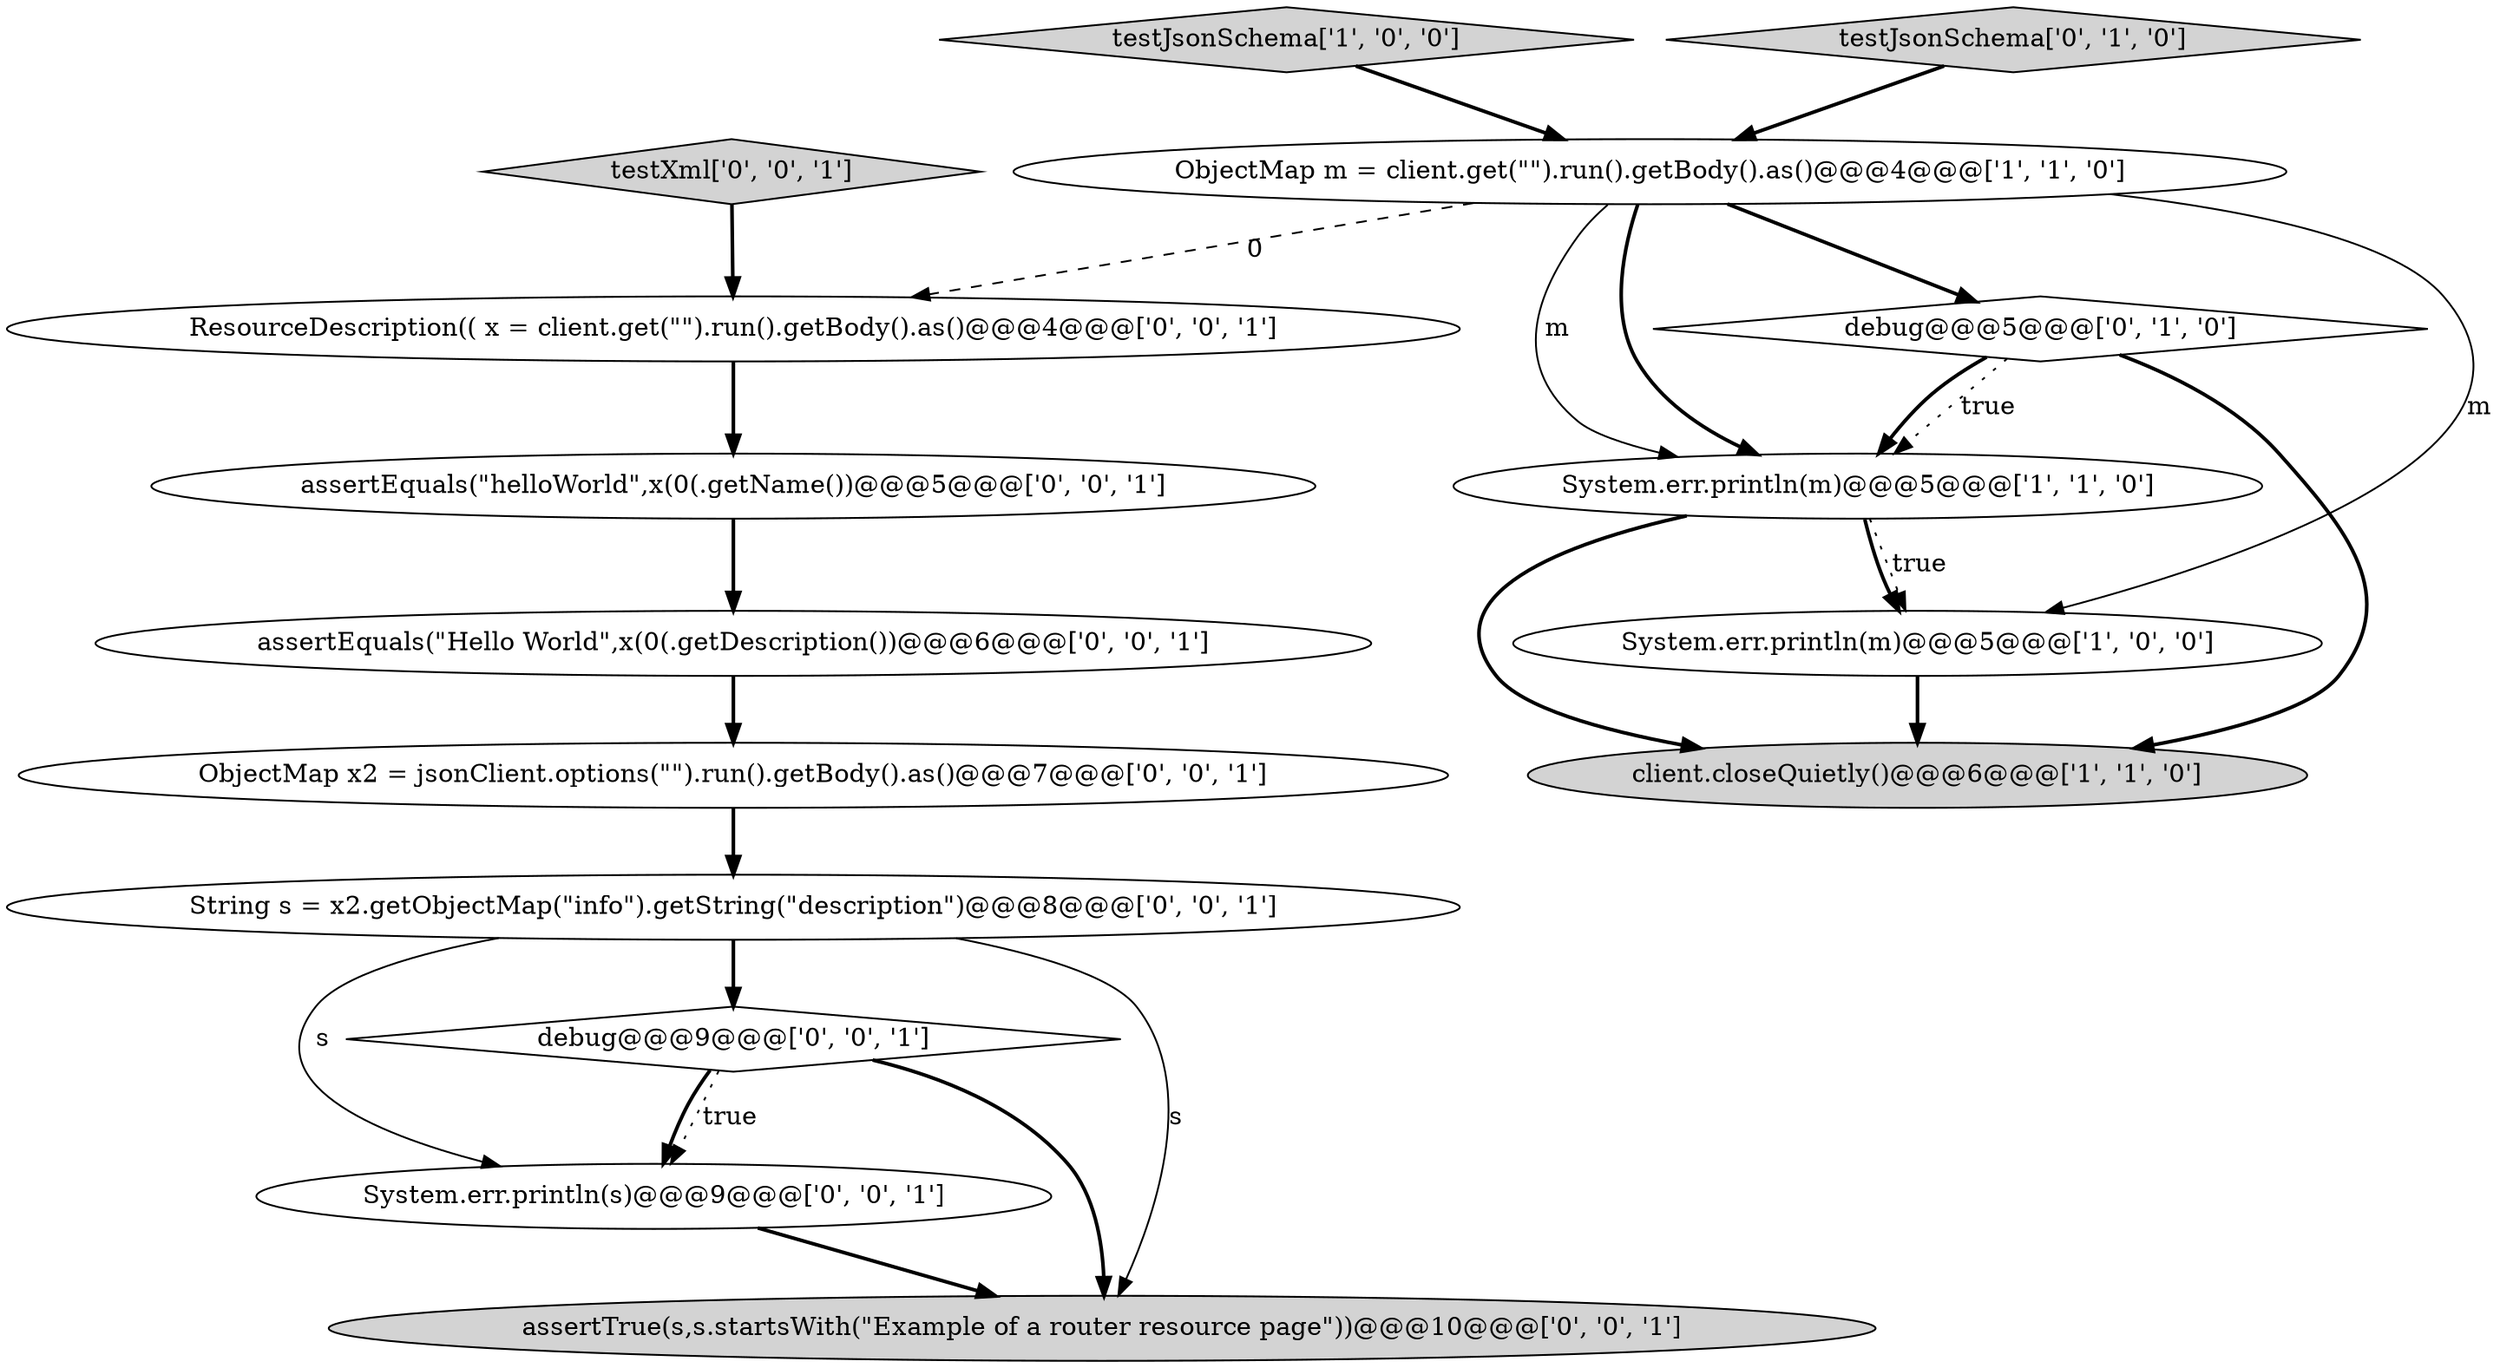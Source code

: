digraph {
7 [style = filled, label = "ObjectMap x2 = jsonClient.options(\"\").run().getBody().as()@@@7@@@['0', '0', '1']", fillcolor = white, shape = ellipse image = "AAA0AAABBB3BBB"];
8 [style = filled, label = "assertEquals(\"helloWorld\",x(0(.getName())@@@5@@@['0', '0', '1']", fillcolor = white, shape = ellipse image = "AAA0AAABBB3BBB"];
1 [style = filled, label = "System.err.println(m)@@@5@@@['1', '0', '0']", fillcolor = white, shape = ellipse image = "AAA0AAABBB1BBB"];
13 [style = filled, label = "debug@@@9@@@['0', '0', '1']", fillcolor = white, shape = diamond image = "AAA0AAABBB3BBB"];
15 [style = filled, label = "testXml['0', '0', '1']", fillcolor = lightgray, shape = diamond image = "AAA0AAABBB3BBB"];
12 [style = filled, label = "ResourceDescription(( x = client.get(\"\").run().getBody().as()@@@4@@@['0', '0', '1']", fillcolor = white, shape = ellipse image = "AAA0AAABBB3BBB"];
4 [style = filled, label = "ObjectMap m = client.get(\"\").run().getBody().as()@@@4@@@['1', '1', '0']", fillcolor = white, shape = ellipse image = "AAA0AAABBB1BBB"];
10 [style = filled, label = "String s = x2.getObjectMap(\"info\").getString(\"description\")@@@8@@@['0', '0', '1']", fillcolor = white, shape = ellipse image = "AAA0AAABBB3BBB"];
11 [style = filled, label = "assertTrue(s,s.startsWith(\"Example of a router resource page\"))@@@10@@@['0', '0', '1']", fillcolor = lightgray, shape = ellipse image = "AAA0AAABBB3BBB"];
2 [style = filled, label = "testJsonSchema['1', '0', '0']", fillcolor = lightgray, shape = diamond image = "AAA0AAABBB1BBB"];
5 [style = filled, label = "debug@@@5@@@['0', '1', '0']", fillcolor = white, shape = diamond image = "AAA0AAABBB2BBB"];
14 [style = filled, label = "System.err.println(s)@@@9@@@['0', '0', '1']", fillcolor = white, shape = ellipse image = "AAA0AAABBB3BBB"];
3 [style = filled, label = "System.err.println(m)@@@5@@@['1', '1', '0']", fillcolor = white, shape = ellipse image = "AAA0AAABBB1BBB"];
6 [style = filled, label = "testJsonSchema['0', '1', '0']", fillcolor = lightgray, shape = diamond image = "AAA0AAABBB2BBB"];
9 [style = filled, label = "assertEquals(\"Hello World\",x(0(.getDescription())@@@6@@@['0', '0', '1']", fillcolor = white, shape = ellipse image = "AAA0AAABBB3BBB"];
0 [style = filled, label = "client.closeQuietly()@@@6@@@['1', '1', '0']", fillcolor = lightgray, shape = ellipse image = "AAA0AAABBB1BBB"];
8->9 [style = bold, label=""];
2->4 [style = bold, label=""];
4->12 [style = dashed, label="0"];
6->4 [style = bold, label=""];
3->1 [style = dotted, label="true"];
7->10 [style = bold, label=""];
15->12 [style = bold, label=""];
5->3 [style = dotted, label="true"];
4->1 [style = solid, label="m"];
4->5 [style = bold, label=""];
14->11 [style = bold, label=""];
3->1 [style = bold, label=""];
5->0 [style = bold, label=""];
13->11 [style = bold, label=""];
10->13 [style = bold, label=""];
10->14 [style = solid, label="s"];
3->0 [style = bold, label=""];
4->3 [style = solid, label="m"];
5->3 [style = bold, label=""];
13->14 [style = bold, label=""];
12->8 [style = bold, label=""];
4->3 [style = bold, label=""];
10->11 [style = solid, label="s"];
13->14 [style = dotted, label="true"];
1->0 [style = bold, label=""];
9->7 [style = bold, label=""];
}
